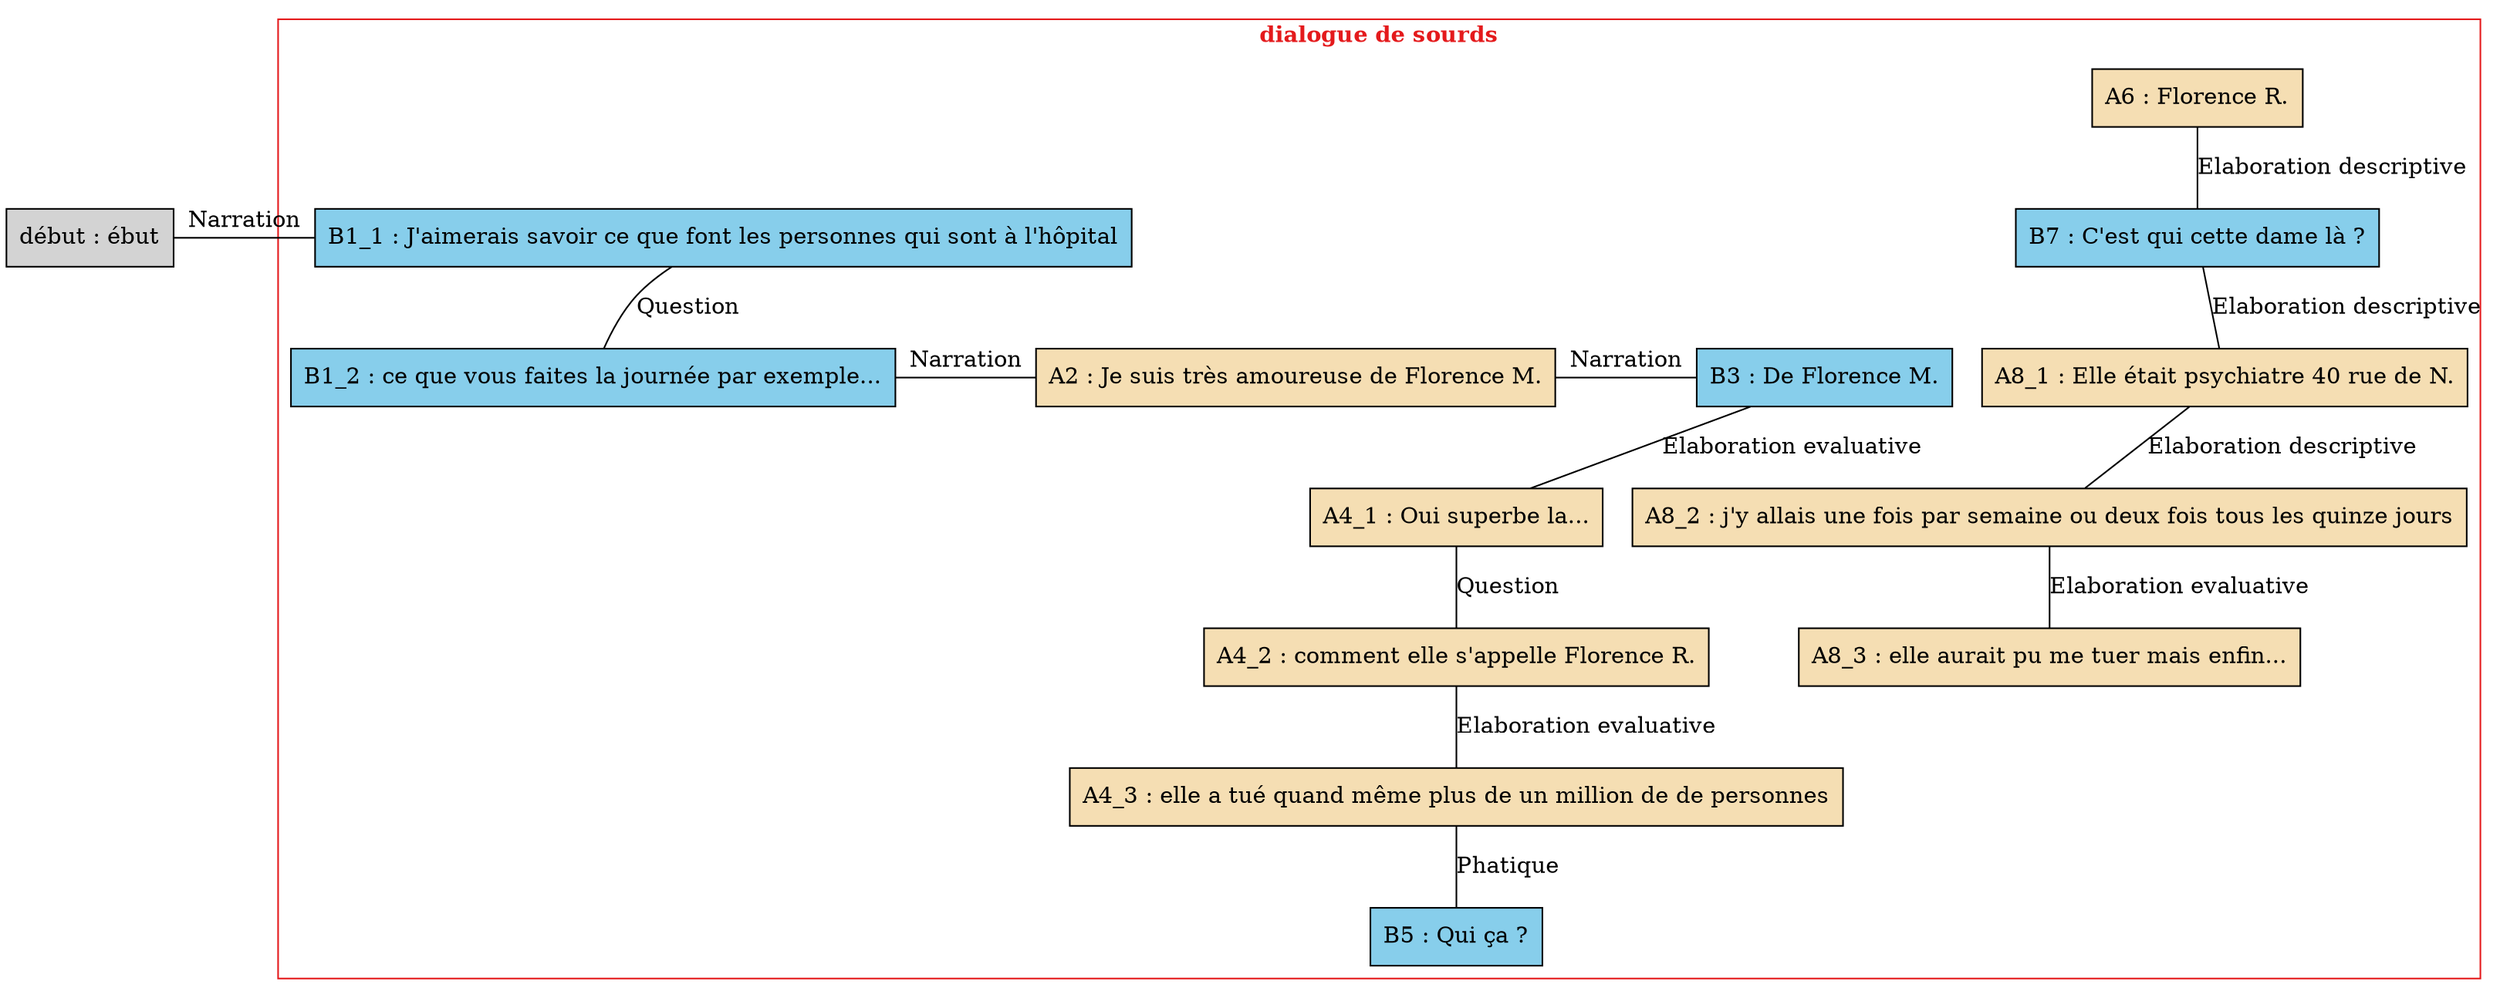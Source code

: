 digraph E06 {
	node [shape=box style=filled]
	newrank=true
	zero [style=invis]
	"début" [label="début : ébut"]
	B1_1 [label="B1_1 : J'aimerais savoir ce que font les personnes qui sont à l'hôpital" fillcolor=skyblue]
	B1_2 [label="B1_2 : ce que vous faites la journée par exemple..." fillcolor=skyblue]
	A2 [label="A2 : Je suis très amoureuse de Florence M." fillcolor=wheat]
	B3 [label="B3 : De Florence M." fillcolor=skyblue]
	A4_1 [label="A4_1 : Oui superbe la..." fillcolor=wheat]
	A4_2 [label="A4_2 : comment elle s'appelle Florence R." fillcolor=wheat]
	A4_3 [label="A4_3 : elle a tué quand même plus de un million de de personnes" fillcolor=wheat]
	B5 [label="B5 : Qui ça ?" fillcolor=skyblue]
	A6 [label="A6 : Florence R." fillcolor=wheat]
	B7 [label="B7 : C'est qui cette dame là ?" fillcolor=skyblue]
	A8_1 [label="A8_1 : Elle était psychiatre 40 rue de N." fillcolor=wheat]
	A8_2 [label="A8_2 : j'y allais une fois par semaine ou deux fois tous les quinze jours" fillcolor=wheat]
	A8_3 [label="A8_3 : elle aurait pu me tuer mais enfin..." fillcolor=wheat]
	zero -> "début" [label="" style=invis]
	zero -> B1_1 [style=invis weight=1]
	"début" -> B1_1 [label=Narration constraint=false dir=none]
	B1_1 -> B1_2 [label=Question dir=none weight=2]
	B1_1 -> A2 [style=invis weight=1]
	B1_2 -> A2 [label=Narration constraint=false dir=none]
	B1_1 -> B3 [style=invis weight=1]
	A2 -> B3 [label=Narration constraint=false dir=none]
	B3 -> A4_1 [label="Elaboration evaluative" dir=none weight=2]
	A4_1 -> A4_2 [label=Question dir=none weight=2]
	A4_2 -> A4_3 [label="Elaboration evaluative" dir=none weight=2]
	A4_3 -> B5 [label=Phatique dir=none weight=2]
	A6 -> B7 [label="Elaboration descriptive" dir=none weight=2]
	B7 -> A8_1 [label="Elaboration descriptive" dir=none weight=2]
	A8_1 -> A8_2 [label="Elaboration descriptive" dir=none weight=2]
	A8_2 -> A8_3 [label="Elaboration evaluative" dir=none weight=2]
	subgraph cluster_1 {
		label=<<B>dialogue de sourds</B>>
		colorscheme=set19
		color=1
		fontcolor=1
		B1_1
		B1_2
		A2
		B3
		A4_1
		A4_2
		A4_3
		B5
		A6
		B7
		A8_1
		A8_2
		A8_3
	}
}
